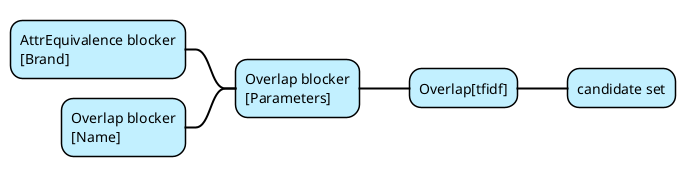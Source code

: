 @startmindmap

skinparam backgroundColor transparent
<style>
mindmapDiagram {
  node {
    BackgroundColor application
    LineColor black
  }
  arrow  {
     LineColor black
     LineThickness 2
  }
}
</style>
+ Overlap[tfidf]
++ candidate set
-- Overlap blocker\n[Parameters]
--- AttrEquivalence blocker\n[Brand]
--- Overlap blocker\n[Name]
@endmindmap